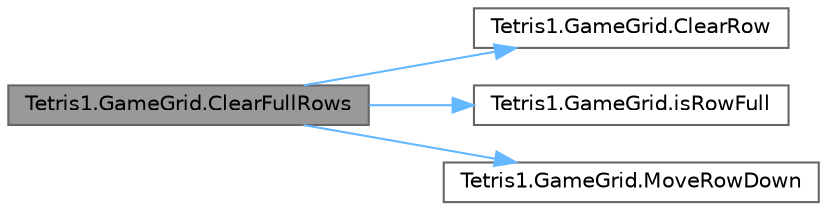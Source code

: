 digraph "Tetris1.GameGrid.ClearFullRows"
{
 // LATEX_PDF_SIZE
  bgcolor="transparent";
  edge [fontname=Helvetica,fontsize=10,labelfontname=Helvetica,labelfontsize=10];
  node [fontname=Helvetica,fontsize=10,shape=box,height=0.2,width=0.4];
  rankdir="LR";
  Node1 [id="Node000001",label="Tetris1.GameGrid.ClearFullRows",height=0.2,width=0.4,color="gray40", fillcolor="grey60", style="filled", fontcolor="black",tooltip=" "];
  Node1 -> Node2 [id="edge1_Node000001_Node000002",color="steelblue1",style="solid",tooltip=" "];
  Node2 [id="Node000002",label="Tetris1.GameGrid.ClearRow",height=0.2,width=0.4,color="grey40", fillcolor="white", style="filled",URL="$class_tetris1_1_1_game_grid.html#ab6c934167f32b295b23724b94d4162cc",tooltip=" "];
  Node1 -> Node3 [id="edge2_Node000001_Node000003",color="steelblue1",style="solid",tooltip=" "];
  Node3 [id="Node000003",label="Tetris1.GameGrid.isRowFull",height=0.2,width=0.4,color="grey40", fillcolor="white", style="filled",URL="$class_tetris1_1_1_game_grid.html#a0a0c011366a8c878a430d6589c9d6463",tooltip=" "];
  Node1 -> Node4 [id="edge3_Node000001_Node000004",color="steelblue1",style="solid",tooltip=" "];
  Node4 [id="Node000004",label="Tetris1.GameGrid.MoveRowDown",height=0.2,width=0.4,color="grey40", fillcolor="white", style="filled",URL="$class_tetris1_1_1_game_grid.html#a0a6395cd73806d97c1ea4e1a0faf66b1",tooltip=" "];
}
